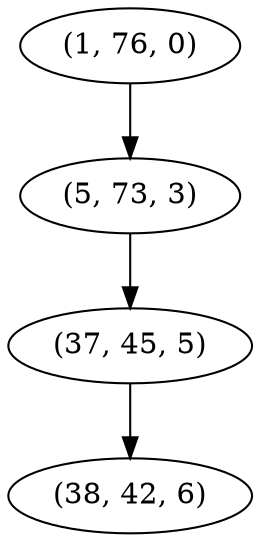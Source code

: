 digraph tree {
    "(1, 76, 0)";
    "(5, 73, 3)";
    "(37, 45, 5)";
    "(38, 42, 6)";
    "(1, 76, 0)" -> "(5, 73, 3)";
    "(5, 73, 3)" -> "(37, 45, 5)";
    "(37, 45, 5)" -> "(38, 42, 6)";
}
